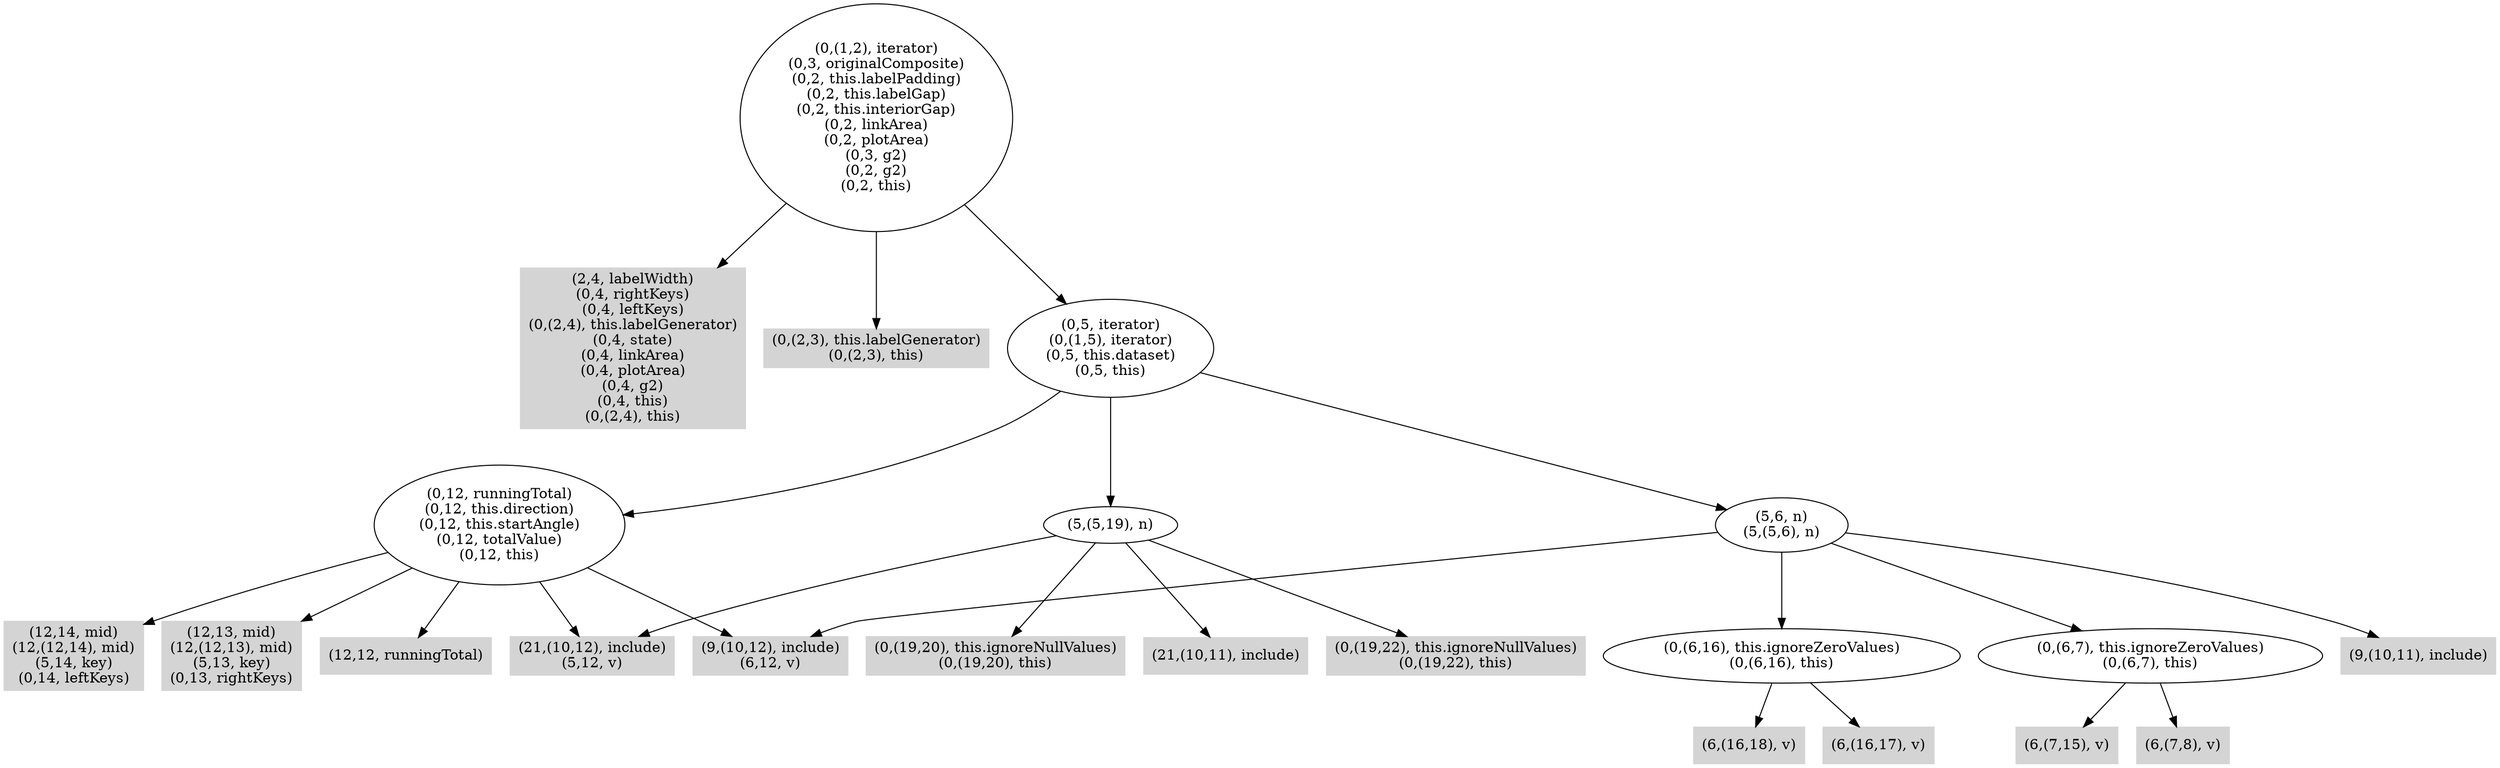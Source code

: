 digraph { 
3566 [shape=box,style=filled,color=".0 .0 .83",label="(2,4, labelWidth)\n(0,4, rightKeys)\n(0,4, leftKeys)\n(0,(2,4), this.labelGenerator)\n(0,4, state)\n(0,4, linkArea)\n(0,4, plotArea)\n(0,4, g2)\n(0,4, this)\n(0,(2,4), this)"];
3567 [shape=box,style=filled,color=".0 .0 .83",label="(0,(2,3), this.labelGenerator)\n(0,(2,3), this)"];
3568 [shape=box,style=filled,color=".0 .0 .83",label="(6,(16,18), v)"];
3569 [shape=box,style=filled,color=".0 .0 .83",label="(6,(16,17), v)"];
3570 [label="(0,(6,16), this.ignoreZeroValues)\n(0,(6,16), this)"];
3571 [shape=box,style=filled,color=".0 .0 .83",label="(6,(7,15), v)"];
3572 [shape=box,style=filled,color=".0 .0 .83",label="(6,(7,8), v)"];
3573 [label="(0,(6,7), this.ignoreZeroValues)\n(0,(6,7), this)"];
3574 [shape=box,style=filled,color=".0 .0 .83",label="(12,14, mid)\n(12,(12,14), mid)\n(5,14, key)\n(0,14, leftKeys)"];
3575 [shape=box,style=filled,color=".0 .0 .83",label="(12,13, mid)\n(12,(12,13), mid)\n(5,13, key)\n(0,13, rightKeys)"];
3576 [shape=box,style=filled,color=".0 .0 .83",label="(21,(10,12), include)\n(5,12, v)"];
3577 [shape=box,style=filled,color=".0 .0 .83",label="(9,(10,12), include)\n(6,12, v)"];
3578 [shape=box,style=filled,color=".0 .0 .83",label="(12,12, runningTotal)"];
3579 [label="(0,12, runningTotal)\n(0,12, this.direction)\n(0,12, this.startAngle)\n(0,12, totalValue)\n(0,12, this)"];
3580 [shape=box,style=filled,color=".0 .0 .83",label="(0,(19,22), this.ignoreNullValues)\n(0,(19,22), this)"];
3581 [shape=box,style=filled,color=".0 .0 .83",label="(0,(19,20), this.ignoreNullValues)\n(0,(19,20), this)"];
3582 [shape=box,style=filled,color=".0 .0 .83",label="(21,(10,11), include)"];
3583 [label="(5,(5,19), n)"];
3584 [shape=box,style=filled,color=".0 .0 .83",label="(9,(10,11), include)"];
3585 [label="(5,6, n)\n(5,(5,6), n)"];
3586 [label="(0,5, iterator)\n(0,(1,5), iterator)\n(0,5, this.dataset)\n(0,5, this)"];
3587 [label="(0,(1,2), iterator)\n(0,3, originalComposite)\n(0,2, this.labelPadding)\n(0,2, this.labelGap)\n(0,2, this.interiorGap)\n(0,2, linkArea)\n(0,2, plotArea)\n(0,3, g2)\n(0,2, g2)\n(0,2, this)"];
3570 -> 3568;
3570 -> 3569;
3573 -> 3571;
3573 -> 3572;
3579 -> 3574;
3579 -> 3575;
3579 -> 3576;
3579 -> 3577;
3579 -> 3578;
3583 -> 3576;
3583 -> 3580;
3583 -> 3581;
3583 -> 3582;
3585 -> 3570;
3585 -> 3573;
3585 -> 3577;
3585 -> 3584;
3586 -> 3579;
3586 -> 3583;
3586 -> 3585;
3587 -> 3566;
3587 -> 3567;
3587 -> 3586;
}